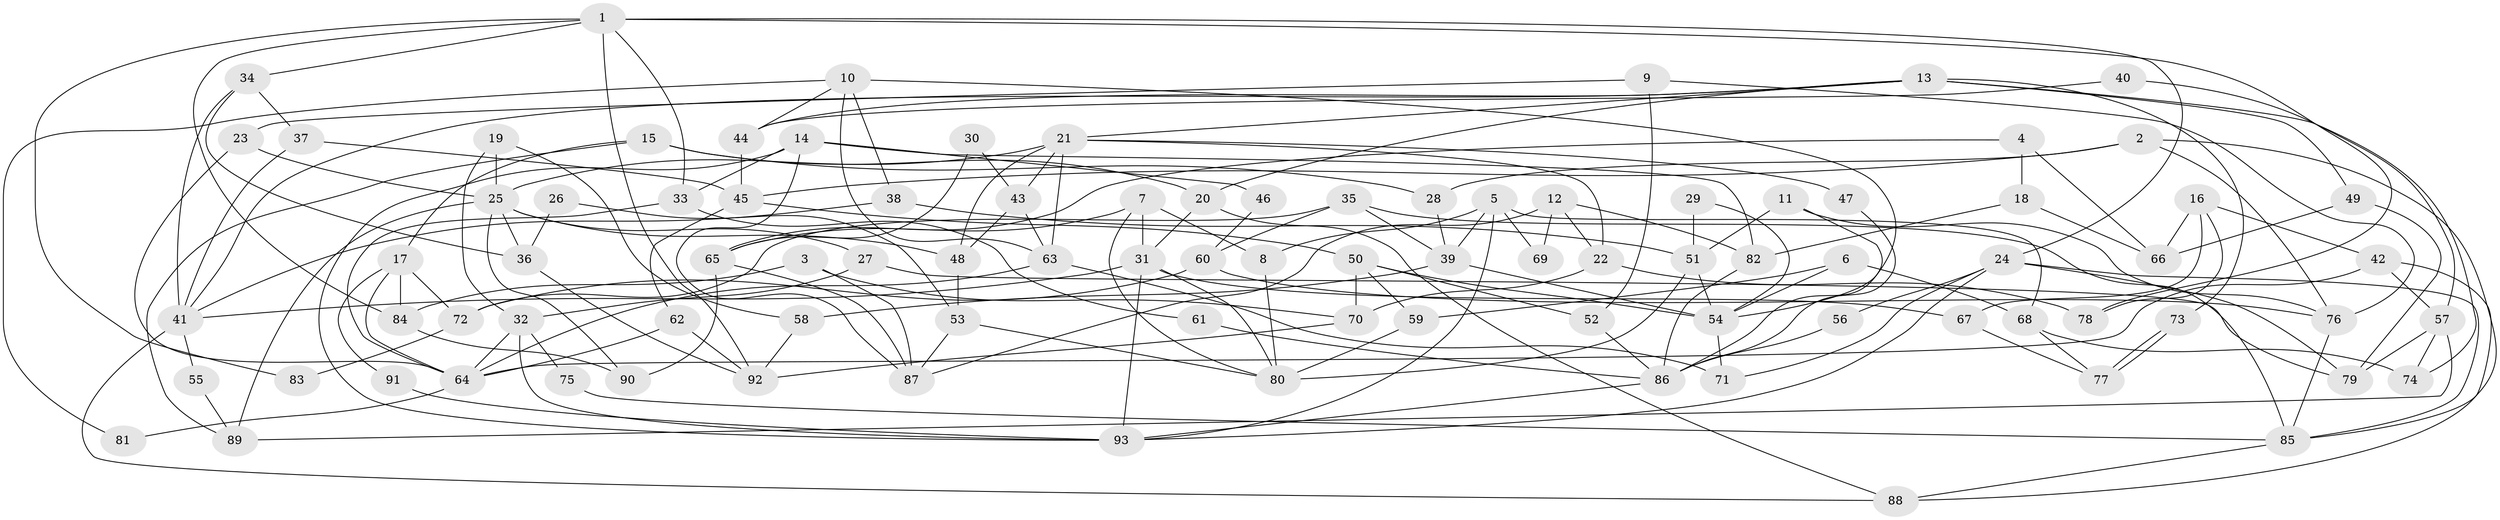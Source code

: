 // Generated by graph-tools (version 1.1) at 2025/36/03/09/25 02:36:23]
// undirected, 93 vertices, 186 edges
graph export_dot {
graph [start="1"]
  node [color=gray90,style=filled];
  1;
  2;
  3;
  4;
  5;
  6;
  7;
  8;
  9;
  10;
  11;
  12;
  13;
  14;
  15;
  16;
  17;
  18;
  19;
  20;
  21;
  22;
  23;
  24;
  25;
  26;
  27;
  28;
  29;
  30;
  31;
  32;
  33;
  34;
  35;
  36;
  37;
  38;
  39;
  40;
  41;
  42;
  43;
  44;
  45;
  46;
  47;
  48;
  49;
  50;
  51;
  52;
  53;
  54;
  55;
  56;
  57;
  58;
  59;
  60;
  61;
  62;
  63;
  64;
  65;
  66;
  67;
  68;
  69;
  70;
  71;
  72;
  73;
  74;
  75;
  76;
  77;
  78;
  79;
  80;
  81;
  82;
  83;
  84;
  85;
  86;
  87;
  88;
  89;
  90;
  91;
  92;
  93;
  1 -- 24;
  1 -- 78;
  1 -- 33;
  1 -- 34;
  1 -- 83;
  1 -- 84;
  1 -- 92;
  2 -- 28;
  2 -- 45;
  2 -- 76;
  2 -- 85;
  3 -- 84;
  3 -- 70;
  3 -- 87;
  4 -- 66;
  4 -- 65;
  4 -- 18;
  5 -- 93;
  5 -- 39;
  5 -- 8;
  5 -- 68;
  5 -- 69;
  6 -- 59;
  6 -- 54;
  6 -- 68;
  7 -- 31;
  7 -- 80;
  7 -- 8;
  7 -- 65;
  8 -- 80;
  9 -- 23;
  9 -- 76;
  9 -- 52;
  10 -- 63;
  10 -- 54;
  10 -- 38;
  10 -- 44;
  10 -- 81;
  11 -- 76;
  11 -- 51;
  11 -- 86;
  12 -- 22;
  12 -- 87;
  12 -- 69;
  12 -- 82;
  13 -- 41;
  13 -- 44;
  13 -- 20;
  13 -- 21;
  13 -- 49;
  13 -- 73;
  13 -- 74;
  14 -- 82;
  14 -- 93;
  14 -- 33;
  14 -- 46;
  14 -- 87;
  15 -- 20;
  15 -- 89;
  15 -- 17;
  15 -- 28;
  16 -- 42;
  16 -- 67;
  16 -- 66;
  16 -- 78;
  17 -- 64;
  17 -- 72;
  17 -- 84;
  17 -- 91;
  18 -- 82;
  18 -- 66;
  19 -- 25;
  19 -- 32;
  19 -- 58;
  20 -- 88;
  20 -- 31;
  21 -- 43;
  21 -- 22;
  21 -- 25;
  21 -- 47;
  21 -- 48;
  21 -- 63;
  22 -- 70;
  22 -- 78;
  23 -- 25;
  23 -- 64;
  24 -- 85;
  24 -- 93;
  24 -- 56;
  24 -- 71;
  24 -- 79;
  25 -- 90;
  25 -- 27;
  25 -- 36;
  25 -- 48;
  25 -- 89;
  26 -- 36;
  26 -- 53;
  27 -- 79;
  27 -- 32;
  28 -- 39;
  29 -- 51;
  29 -- 54;
  30 -- 65;
  30 -- 43;
  31 -- 80;
  31 -- 41;
  31 -- 67;
  31 -- 93;
  32 -- 64;
  32 -- 75;
  32 -- 93;
  33 -- 61;
  33 -- 64;
  34 -- 41;
  34 -- 36;
  34 -- 37;
  35 -- 39;
  35 -- 72;
  35 -- 60;
  35 -- 85;
  36 -- 92;
  37 -- 41;
  37 -- 45;
  38 -- 51;
  38 -- 41;
  39 -- 58;
  39 -- 54;
  40 -- 57;
  40 -- 44;
  41 -- 55;
  41 -- 88;
  42 -- 88;
  42 -- 57;
  42 -- 64;
  43 -- 48;
  43 -- 63;
  44 -- 45;
  45 -- 62;
  45 -- 50;
  46 -- 60;
  47 -- 86;
  48 -- 53;
  49 -- 66;
  49 -- 79;
  50 -- 52;
  50 -- 54;
  50 -- 59;
  50 -- 70;
  51 -- 54;
  51 -- 80;
  52 -- 86;
  53 -- 87;
  53 -- 80;
  54 -- 71;
  55 -- 89;
  56 -- 86;
  57 -- 79;
  57 -- 74;
  57 -- 89;
  58 -- 92;
  59 -- 80;
  60 -- 76;
  60 -- 72;
  61 -- 86;
  62 -- 64;
  62 -- 92;
  63 -- 64;
  63 -- 71;
  64 -- 81;
  65 -- 87;
  65 -- 90;
  67 -- 77;
  68 -- 74;
  68 -- 77;
  70 -- 92;
  72 -- 83;
  73 -- 77;
  73 -- 77;
  75 -- 85;
  76 -- 85;
  82 -- 86;
  84 -- 90;
  85 -- 88;
  86 -- 93;
  91 -- 93;
}
